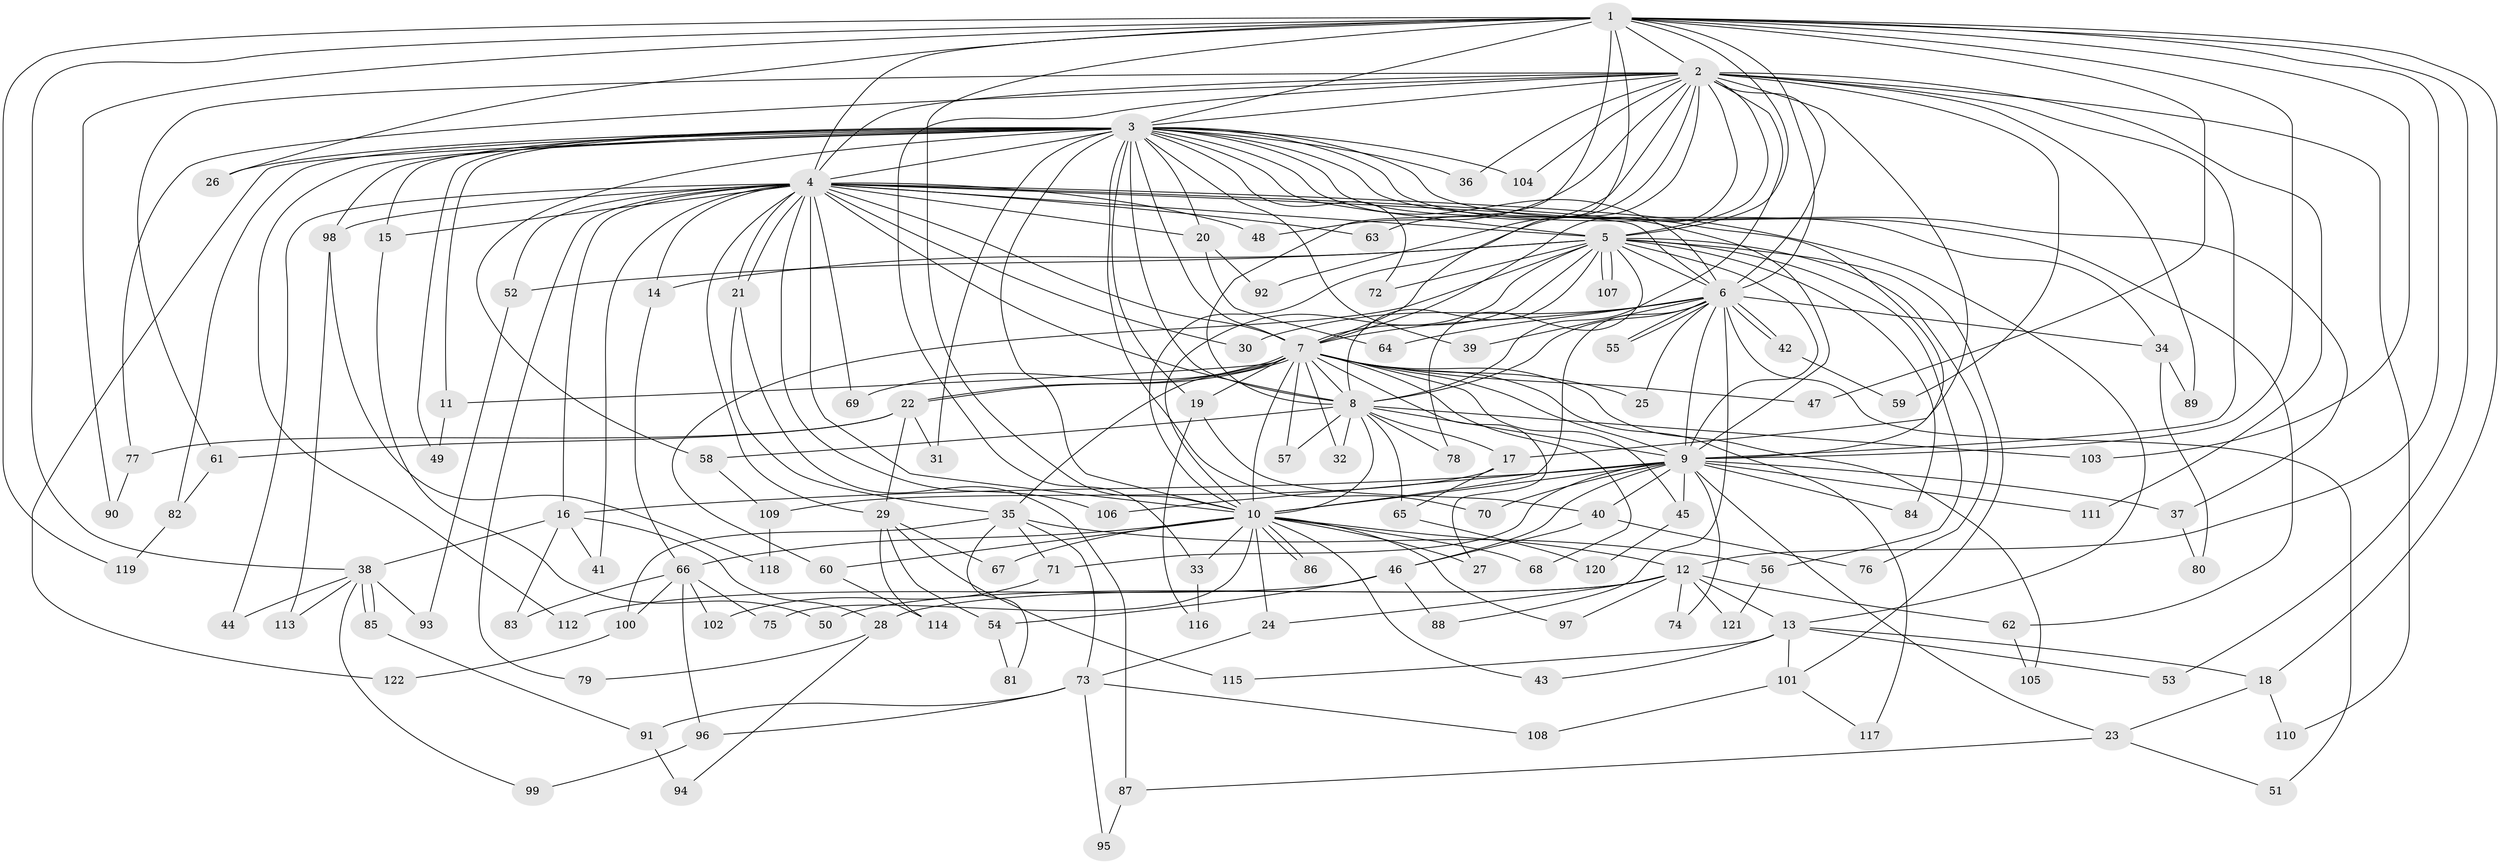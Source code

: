 // coarse degree distribution, {16: 0.0136986301369863, 20: 0.0410958904109589, 26: 0.0136986301369863, 25: 0.0136986301369863, 18: 0.0136986301369863, 28: 0.0136986301369863, 15: 0.0136986301369863, 19: 0.0136986301369863, 2: 0.4931506849315068, 12: 0.0136986301369863, 7: 0.0410958904109589, 3: 0.1643835616438356, 6: 0.0410958904109589, 4: 0.0958904109589041, 8: 0.0136986301369863}
// Generated by graph-tools (version 1.1) at 2025/17/03/04/25 18:17:21]
// undirected, 122 vertices, 269 edges
graph export_dot {
graph [start="1"]
  node [color=gray90,style=filled];
  1;
  2;
  3;
  4;
  5;
  6;
  7;
  8;
  9;
  10;
  11;
  12;
  13;
  14;
  15;
  16;
  17;
  18;
  19;
  20;
  21;
  22;
  23;
  24;
  25;
  26;
  27;
  28;
  29;
  30;
  31;
  32;
  33;
  34;
  35;
  36;
  37;
  38;
  39;
  40;
  41;
  42;
  43;
  44;
  45;
  46;
  47;
  48;
  49;
  50;
  51;
  52;
  53;
  54;
  55;
  56;
  57;
  58;
  59;
  60;
  61;
  62;
  63;
  64;
  65;
  66;
  67;
  68;
  69;
  70;
  71;
  72;
  73;
  74;
  75;
  76;
  77;
  78;
  79;
  80;
  81;
  82;
  83;
  84;
  85;
  86;
  87;
  88;
  89;
  90;
  91;
  92;
  93;
  94;
  95;
  96;
  97;
  98;
  99;
  100;
  101;
  102;
  103;
  104;
  105;
  106;
  107;
  108;
  109;
  110;
  111;
  112;
  113;
  114;
  115;
  116;
  117;
  118;
  119;
  120;
  121;
  122;
  1 -- 2;
  1 -- 3;
  1 -- 4;
  1 -- 5;
  1 -- 6;
  1 -- 7;
  1 -- 8;
  1 -- 9;
  1 -- 10;
  1 -- 12;
  1 -- 18;
  1 -- 26;
  1 -- 38;
  1 -- 47;
  1 -- 53;
  1 -- 90;
  1 -- 103;
  1 -- 119;
  2 -- 3;
  2 -- 4;
  2 -- 5;
  2 -- 6;
  2 -- 7;
  2 -- 8;
  2 -- 9;
  2 -- 10;
  2 -- 17;
  2 -- 33;
  2 -- 36;
  2 -- 48;
  2 -- 59;
  2 -- 61;
  2 -- 63;
  2 -- 77;
  2 -- 89;
  2 -- 92;
  2 -- 104;
  2 -- 110;
  2 -- 111;
  3 -- 4;
  3 -- 5;
  3 -- 6;
  3 -- 7;
  3 -- 8;
  3 -- 9;
  3 -- 10;
  3 -- 11;
  3 -- 15;
  3 -- 19;
  3 -- 20;
  3 -- 26;
  3 -- 31;
  3 -- 34;
  3 -- 36;
  3 -- 37;
  3 -- 39;
  3 -- 49;
  3 -- 58;
  3 -- 62;
  3 -- 70;
  3 -- 72;
  3 -- 82;
  3 -- 98;
  3 -- 104;
  3 -- 112;
  3 -- 122;
  4 -- 5;
  4 -- 6;
  4 -- 7;
  4 -- 8;
  4 -- 9;
  4 -- 10;
  4 -- 13;
  4 -- 14;
  4 -- 15;
  4 -- 16;
  4 -- 20;
  4 -- 21;
  4 -- 21;
  4 -- 29;
  4 -- 30;
  4 -- 41;
  4 -- 44;
  4 -- 48;
  4 -- 52;
  4 -- 63;
  4 -- 69;
  4 -- 79;
  4 -- 98;
  4 -- 106;
  5 -- 6;
  5 -- 7;
  5 -- 8;
  5 -- 9;
  5 -- 10;
  5 -- 14;
  5 -- 52;
  5 -- 56;
  5 -- 60;
  5 -- 72;
  5 -- 76;
  5 -- 78;
  5 -- 84;
  5 -- 101;
  5 -- 107;
  5 -- 107;
  6 -- 7;
  6 -- 8;
  6 -- 9;
  6 -- 10;
  6 -- 25;
  6 -- 30;
  6 -- 34;
  6 -- 39;
  6 -- 42;
  6 -- 42;
  6 -- 51;
  6 -- 55;
  6 -- 55;
  6 -- 64;
  6 -- 88;
  7 -- 8;
  7 -- 9;
  7 -- 10;
  7 -- 11;
  7 -- 19;
  7 -- 22;
  7 -- 22;
  7 -- 25;
  7 -- 27;
  7 -- 32;
  7 -- 35;
  7 -- 45;
  7 -- 47;
  7 -- 57;
  7 -- 68;
  7 -- 69;
  7 -- 105;
  7 -- 117;
  8 -- 9;
  8 -- 10;
  8 -- 17;
  8 -- 32;
  8 -- 57;
  8 -- 58;
  8 -- 65;
  8 -- 78;
  8 -- 103;
  9 -- 10;
  9 -- 16;
  9 -- 23;
  9 -- 37;
  9 -- 40;
  9 -- 45;
  9 -- 46;
  9 -- 70;
  9 -- 71;
  9 -- 74;
  9 -- 84;
  9 -- 106;
  9 -- 111;
  10 -- 12;
  10 -- 24;
  10 -- 27;
  10 -- 33;
  10 -- 43;
  10 -- 60;
  10 -- 66;
  10 -- 67;
  10 -- 68;
  10 -- 75;
  10 -- 86;
  10 -- 86;
  10 -- 97;
  11 -- 49;
  12 -- 13;
  12 -- 24;
  12 -- 28;
  12 -- 50;
  12 -- 62;
  12 -- 74;
  12 -- 97;
  12 -- 121;
  13 -- 18;
  13 -- 43;
  13 -- 53;
  13 -- 101;
  13 -- 115;
  14 -- 66;
  15 -- 50;
  16 -- 28;
  16 -- 38;
  16 -- 41;
  16 -- 83;
  17 -- 65;
  17 -- 109;
  18 -- 23;
  18 -- 110;
  19 -- 40;
  19 -- 116;
  20 -- 64;
  20 -- 92;
  21 -- 35;
  21 -- 87;
  22 -- 29;
  22 -- 31;
  22 -- 61;
  22 -- 77;
  23 -- 51;
  23 -- 87;
  24 -- 73;
  28 -- 79;
  28 -- 94;
  29 -- 54;
  29 -- 67;
  29 -- 114;
  29 -- 115;
  33 -- 116;
  34 -- 80;
  34 -- 89;
  35 -- 56;
  35 -- 71;
  35 -- 73;
  35 -- 81;
  35 -- 100;
  37 -- 80;
  38 -- 44;
  38 -- 85;
  38 -- 85;
  38 -- 93;
  38 -- 99;
  38 -- 113;
  40 -- 46;
  40 -- 76;
  42 -- 59;
  45 -- 120;
  46 -- 54;
  46 -- 88;
  46 -- 112;
  52 -- 93;
  54 -- 81;
  56 -- 121;
  58 -- 109;
  60 -- 114;
  61 -- 82;
  62 -- 105;
  65 -- 120;
  66 -- 75;
  66 -- 83;
  66 -- 96;
  66 -- 100;
  66 -- 102;
  71 -- 102;
  73 -- 91;
  73 -- 95;
  73 -- 96;
  73 -- 108;
  77 -- 90;
  82 -- 119;
  85 -- 91;
  87 -- 95;
  91 -- 94;
  96 -- 99;
  98 -- 113;
  98 -- 118;
  100 -- 122;
  101 -- 108;
  101 -- 117;
  109 -- 118;
}

